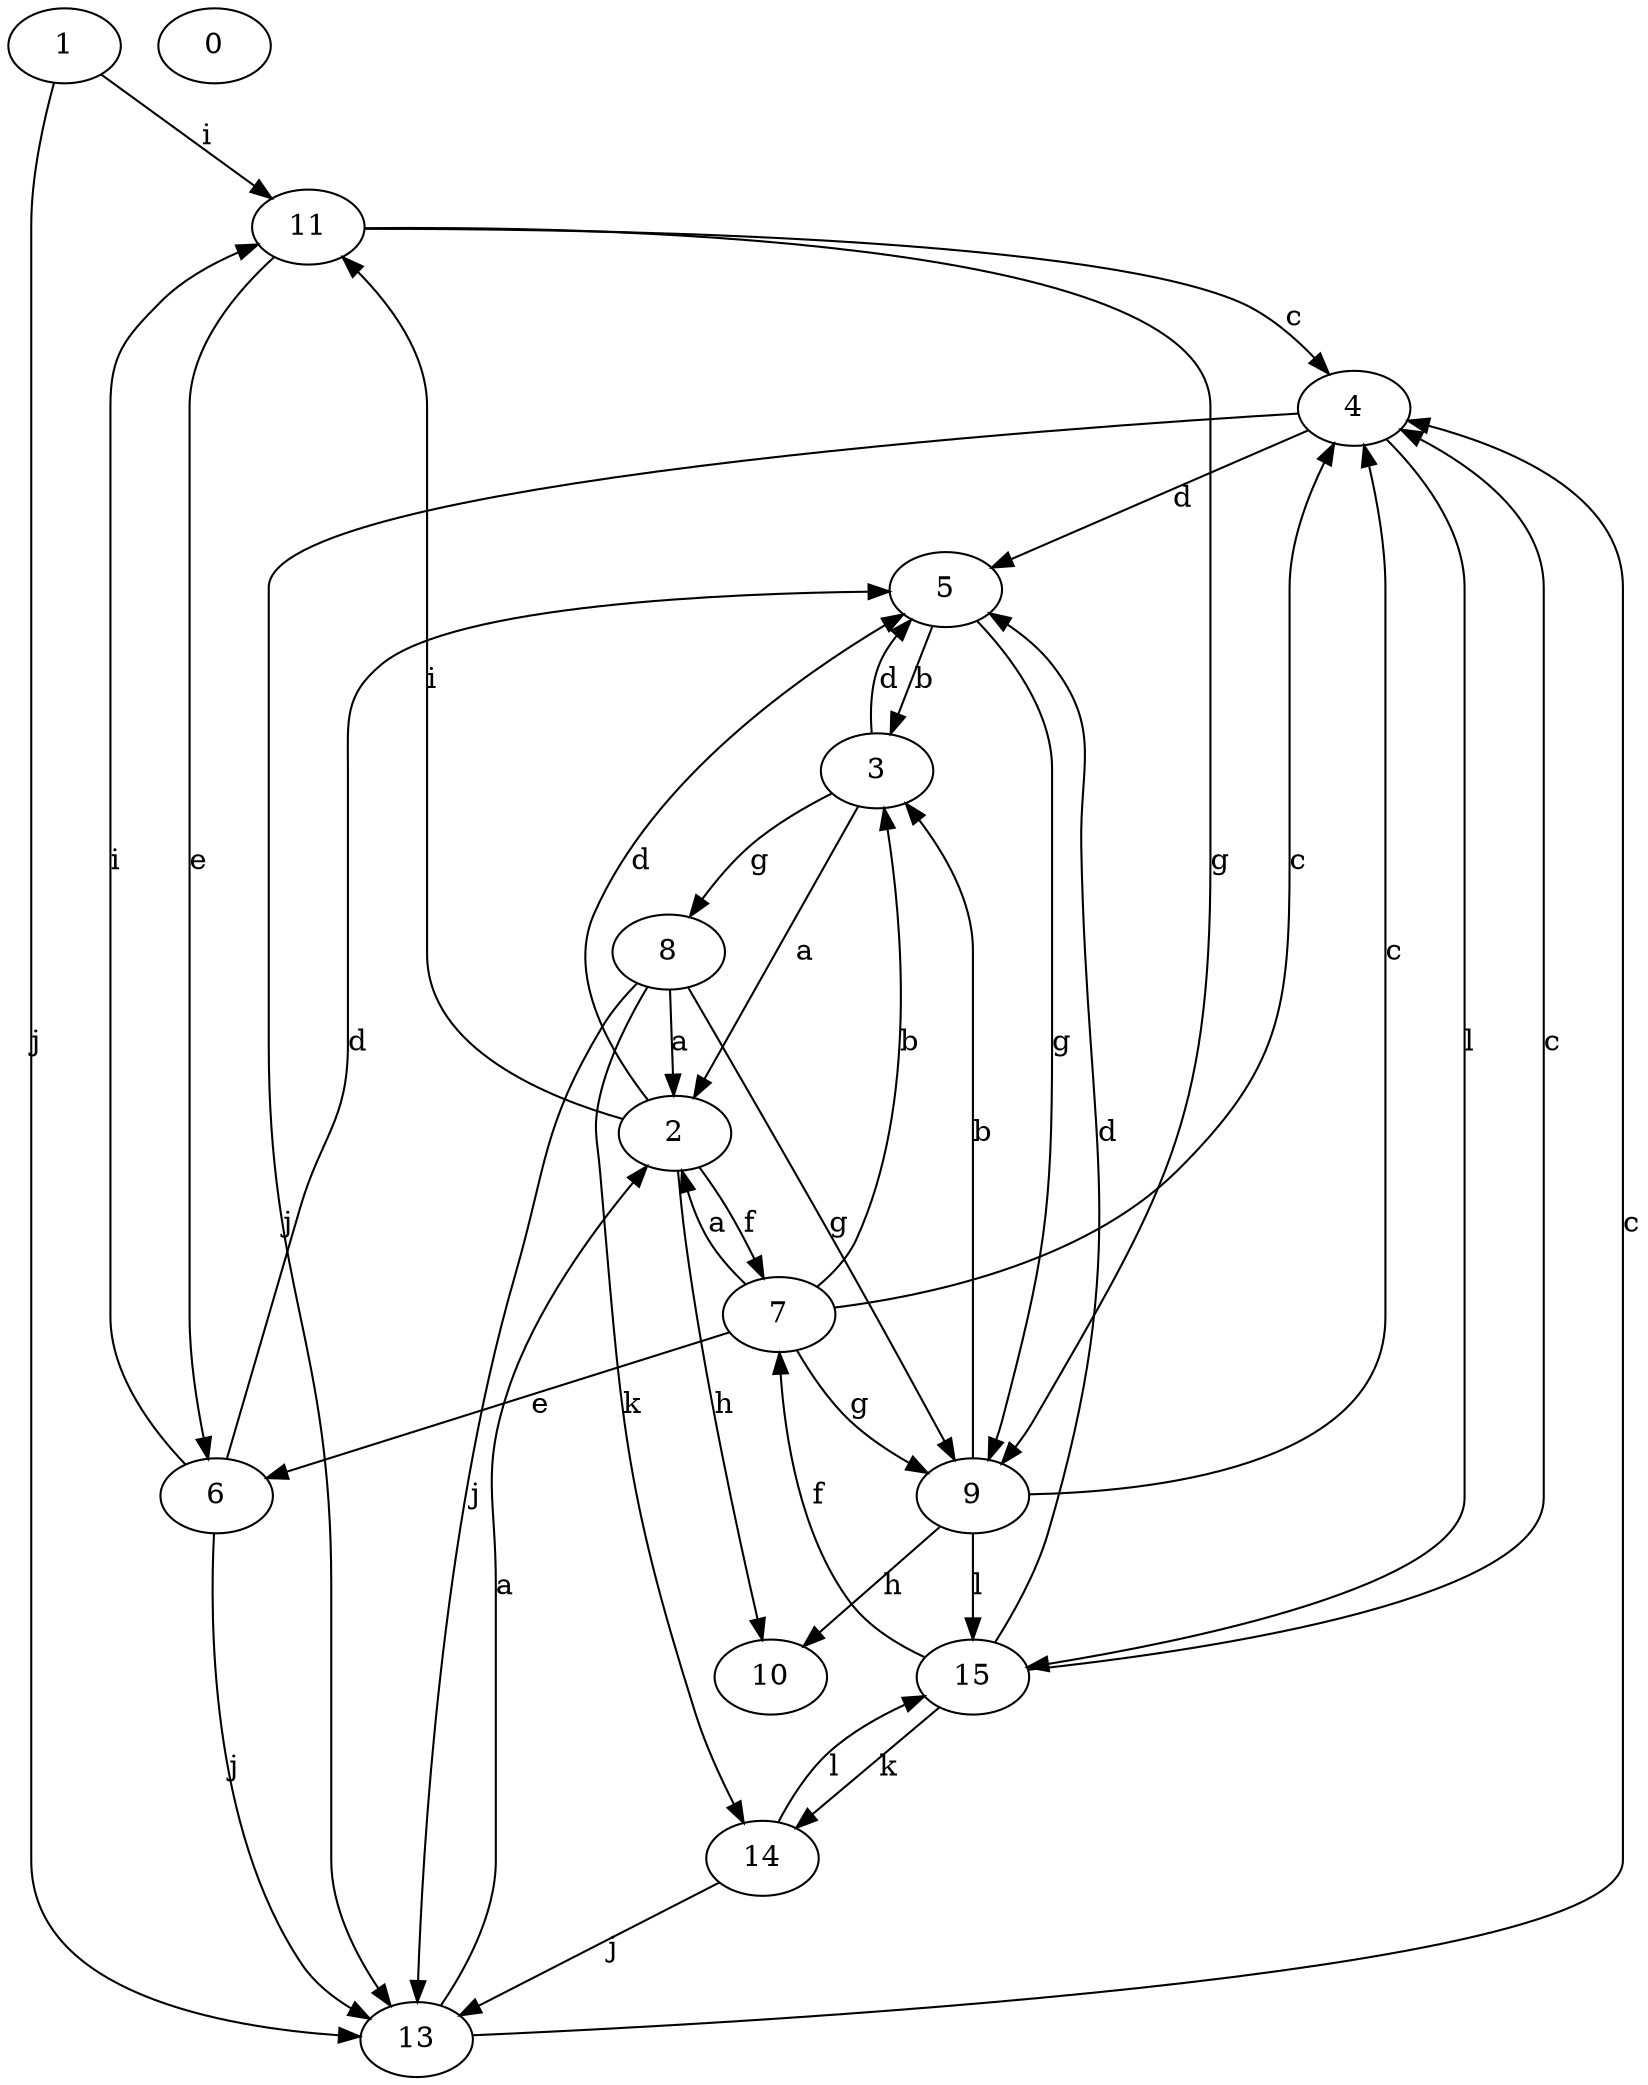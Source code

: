 strict digraph  {
1;
2;
3;
4;
5;
6;
7;
8;
9;
10;
0;
11;
13;
14;
15;
1 -> 11  [label=i];
1 -> 13  [label=j];
2 -> 5  [label=d];
2 -> 7  [label=f];
2 -> 10  [label=h];
2 -> 11  [label=i];
3 -> 2  [label=a];
3 -> 5  [label=d];
3 -> 8  [label=g];
4 -> 5  [label=d];
4 -> 13  [label=j];
4 -> 15  [label=l];
5 -> 3  [label=b];
5 -> 9  [label=g];
6 -> 5  [label=d];
6 -> 11  [label=i];
6 -> 13  [label=j];
7 -> 2  [label=a];
7 -> 3  [label=b];
7 -> 4  [label=c];
7 -> 6  [label=e];
7 -> 9  [label=g];
8 -> 2  [label=a];
8 -> 9  [label=g];
8 -> 13  [label=j];
8 -> 14  [label=k];
9 -> 3  [label=b];
9 -> 4  [label=c];
9 -> 10  [label=h];
9 -> 15  [label=l];
11 -> 4  [label=c];
11 -> 6  [label=e];
11 -> 9  [label=g];
13 -> 2  [label=a];
13 -> 4  [label=c];
14 -> 13  [label=j];
14 -> 15  [label=l];
15 -> 4  [label=c];
15 -> 5  [label=d];
15 -> 7  [label=f];
15 -> 14  [label=k];
}
